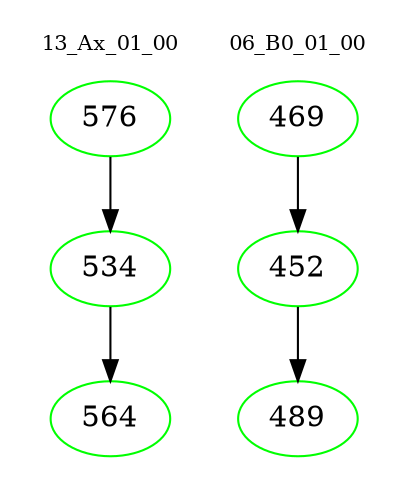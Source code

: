 digraph{
subgraph cluster_0 {
color = white
label = "13_Ax_01_00";
fontsize=10;
T0_576 [label="576", color="green"]
T0_576 -> T0_534 [color="black"]
T0_534 [label="534", color="green"]
T0_534 -> T0_564 [color="black"]
T0_564 [label="564", color="green"]
}
subgraph cluster_1 {
color = white
label = "06_B0_01_00";
fontsize=10;
T1_469 [label="469", color="green"]
T1_469 -> T1_452 [color="black"]
T1_452 [label="452", color="green"]
T1_452 -> T1_489 [color="black"]
T1_489 [label="489", color="green"]
}
}
